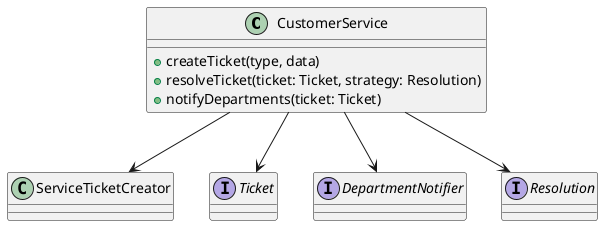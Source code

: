@startuml

class CustomerService {
    +createTicket(type, data)
    +resolveTicket(ticket: Ticket, strategy: Resolution)
    +notifyDepartments(ticket: Ticket)
}

class ServiceTicketCreator
interface Ticket
interface DepartmentNotifier
interface Resolution

CustomerService --> ServiceTicketCreator
CustomerService --> Ticket
CustomerService --> DepartmentNotifier
CustomerService --> Resolution
@enduml
